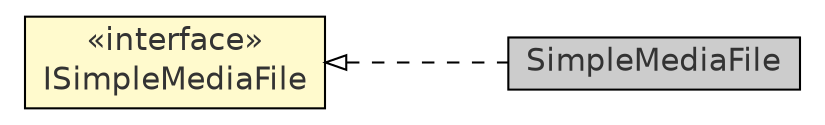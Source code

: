 #!/usr/local/bin/dot
#
# Class diagram 
# Generated by UmlGraph version 4.8 (http://www.spinellis.gr/sw/umlgraph)
#

digraph G {
	edge [fontname="Helvetica",fontsize=10,labelfontname="Helvetica",labelfontsize=10];
	node [fontname="Helvetica",fontsize=10,shape=plaintext];
	rankdir=LR;
	ranksep=1;
	// com.xuggle.xuggler.SimpleMediaFile
	c11055 [label=<<table border="0" cellborder="1" cellspacing="0" cellpadding="2" port="p" bgcolor="grey80" href="./SimpleMediaFile.html">
		<tr><td><table border="0" cellspacing="0" cellpadding="1">
			<tr><td> SimpleMediaFile </td></tr>
		</table></td></tr>
		</table>>, fontname="Helvetica", fontcolor="grey20", fontsize=15.0];
	// com.xuggle.xuggler.ISimpleMediaFile
	c11084 [label=<<table border="0" cellborder="1" cellspacing="0" cellpadding="2" port="p" bgcolor="lemonChiffon" href="./ISimpleMediaFile.html">
		<tr><td><table border="0" cellspacing="0" cellpadding="1">
			<tr><td> &laquo;interface&raquo; </td></tr>
			<tr><td> ISimpleMediaFile </td></tr>
		</table></td></tr>
		</table>>, fontname="Helvetica", fontcolor="grey20", fontsize=15.0];
	//com.xuggle.xuggler.SimpleMediaFile implements com.xuggle.xuggler.ISimpleMediaFile
	c11084:p -> c11055:p [dir=back,arrowtail=empty,style=dashed];
}

